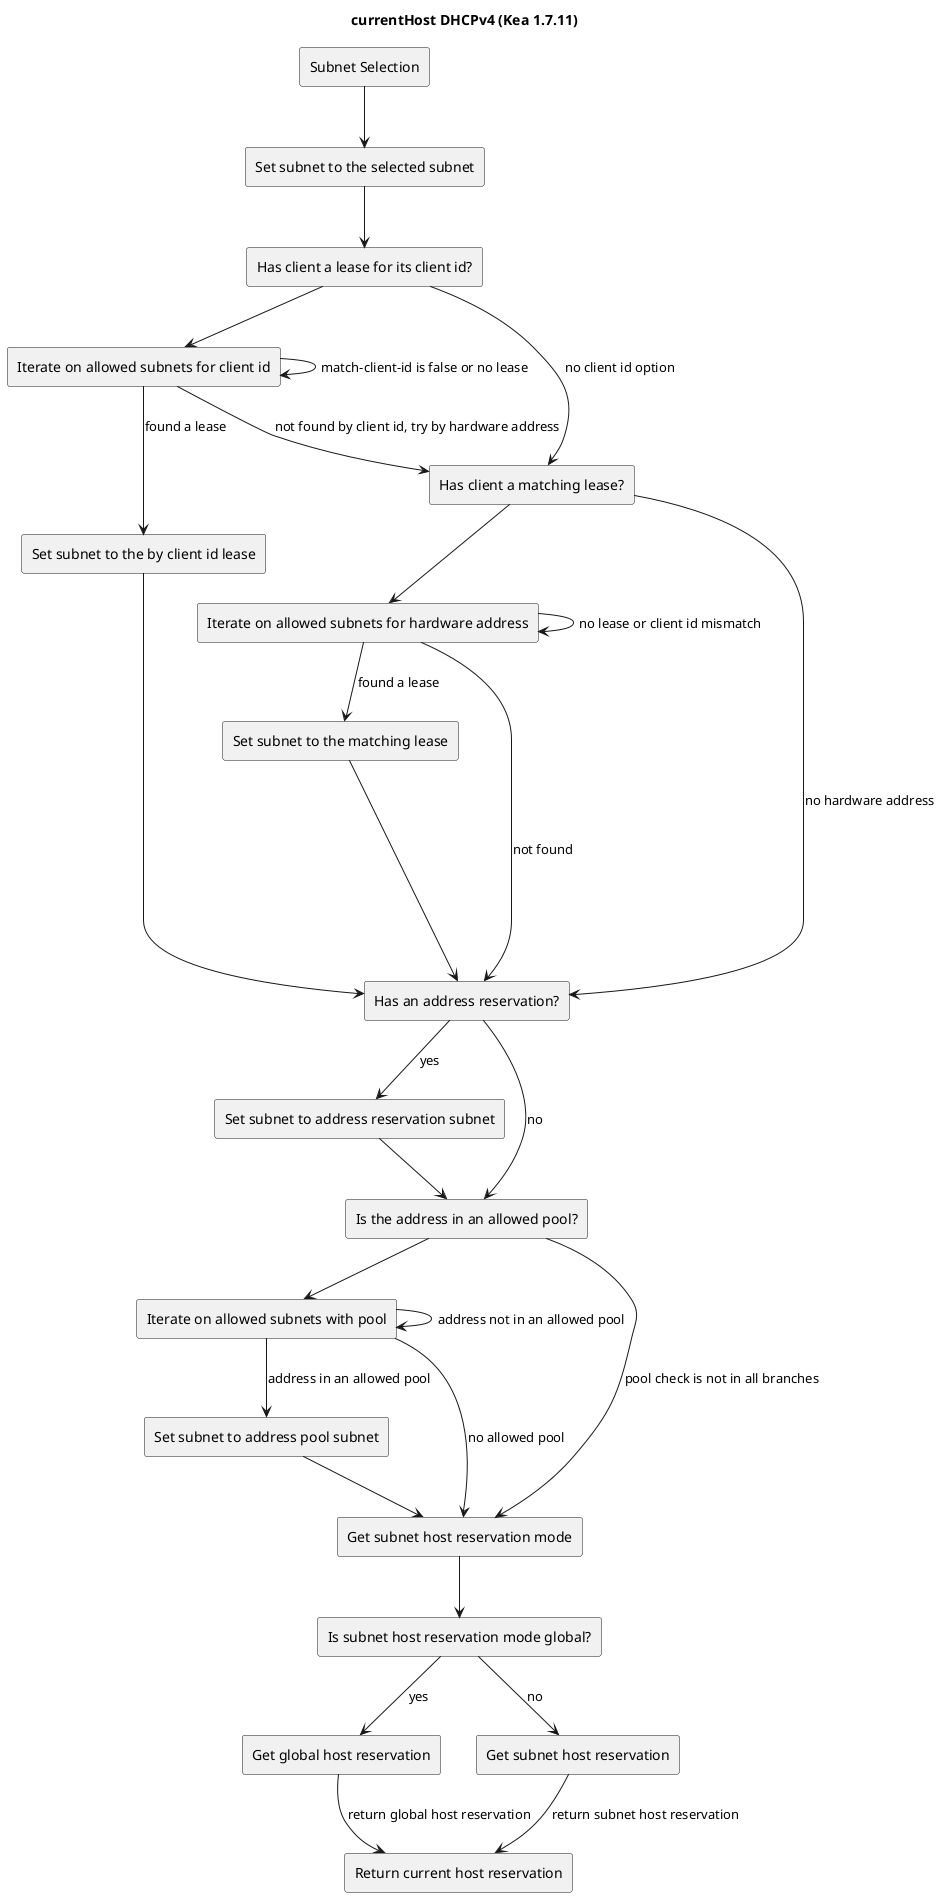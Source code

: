 @startuml

title currentHost DHCPv4 (Kea 1.7.11)

agent "Subnet Selection" as entry

agent "Set subnet to the selected subnet" as setSelected

agent "Has client a lease for its client id?" as clientid_lookup

agent "Iterate on allowed subnets for client id" as clientid_iterate

agent "Set subnet to the by client id lease" as found_clientid

agent "Has client a matching lease?" as hwaddr_lookup

agent "Iterate on allowed subnets for hardware address" as hwaddr_iterate

agent "Set subnet to the matching lease" as found_hwaddr

agent "Has an address reservation?" as hasAddressReservation

agent "Set subnet to address reservation subnet" as setAddressReservation

agent "Is the address in an allowed pool?" as pool

agent "Iterate on allowed subnets with pool" as pool_iterate

agent "Set subnet to address pool subnet" as inAllowedPool

agent "Get subnet host reservation mode" as getHRmode

agent "Is subnet host reservation mode global?" as checkHRmode

agent "Get global host reservation" as global

agent "Get subnet host reservation" as bySubnet

agent "Return current host reservation" as return

entry --> setSelected
setSelected --> clientid_lookup
clientid_lookup ---> hwaddr_lookup : no client id option
clientid_lookup --> clientid_iterate
clientid_iterate -> clientid_iterate : match-client-id is false or no lease
clientid_iterate --> found_clientid : found a lease
found_clientid ----> hasAddressReservation
clientid_iterate --> hwaddr_lookup : not found by client id, try by hardware address
hwaddr_lookup ---> hasAddressReservation : no hardware address
hwaddr_lookup --> hwaddr_iterate
hwaddr_iterate -> hwaddr_iterate : no lease or client id mismatch
hwaddr_iterate --> found_hwaddr : found a lease
found_hwaddr ----> hasAddressReservation
hwaddr_iterate --> hasAddressReservation : not found
hasAddressReservation --> setAddressReservation : yes
hasAddressReservation --> pool : no
setAddressReservation --> pool
pool --> pool_iterate
pool ---> getHRmode : pool check is not in all branches
pool_iterate -> pool_iterate : address not in an allowed pool
pool_iterate --> inAllowedPool : address in an allowed pool
pool_iterate ---> getHRmode : no allowed pool
inAllowedPool --> getHRmode
getHRmode --> checkHRmode
checkHRmode --> global : yes
checkHRmode --> bySubnet : no
global --> return : return global host reservation
bySubnet --> return : return subnet host reservation

@enduml